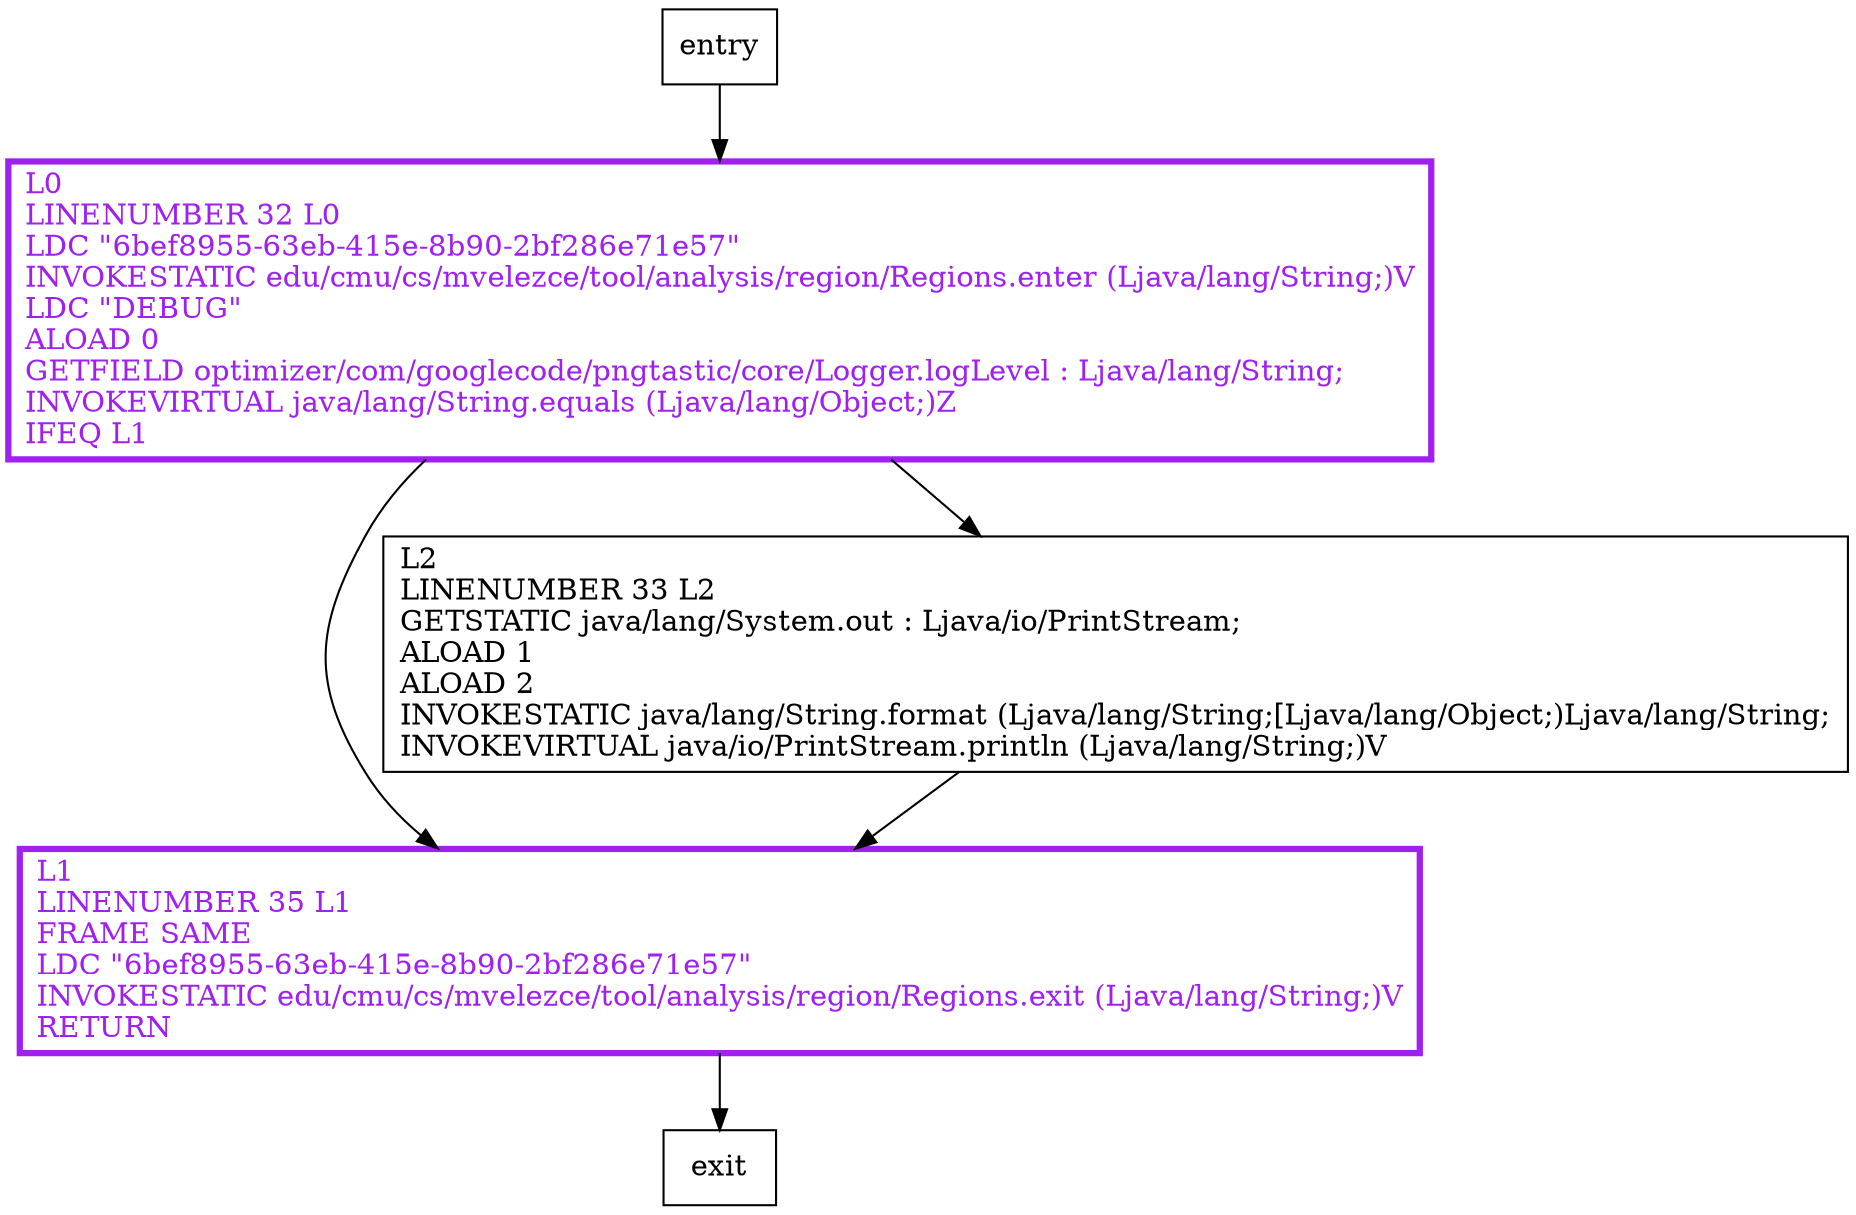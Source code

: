 digraph debug {
node [shape=record];
871849759 [label="L0\lLINENUMBER 32 L0\lLDC \"6bef8955-63eb-415e-8b90-2bf286e71e57\"\lINVOKESTATIC edu/cmu/cs/mvelezce/tool/analysis/region/Regions.enter (Ljava/lang/String;)V\lLDC \"DEBUG\"\lALOAD 0\lGETFIELD optimizer/com/googlecode/pngtastic/core/Logger.logLevel : Ljava/lang/String;\lINVOKEVIRTUAL java/lang/String.equals (Ljava/lang/Object;)Z\lIFEQ L1\l"];
437142147 [label="L1\lLINENUMBER 35 L1\lFRAME SAME\lLDC \"6bef8955-63eb-415e-8b90-2bf286e71e57\"\lINVOKESTATIC edu/cmu/cs/mvelezce/tool/analysis/region/Regions.exit (Ljava/lang/String;)V\lRETURN\l"];
296031588 [label="L2\lLINENUMBER 33 L2\lGETSTATIC java/lang/System.out : Ljava/io/PrintStream;\lALOAD 1\lALOAD 2\lINVOKESTATIC java/lang/String.format (Ljava/lang/String;[Ljava/lang/Object;)Ljava/lang/String;\lINVOKEVIRTUAL java/io/PrintStream.println (Ljava/lang/String;)V\l"];
entry;
exit;
entry -> 871849759;
871849759 -> 437142147;
871849759 -> 296031588;
437142147 -> exit;
296031588 -> 437142147;
871849759[fontcolor="purple", penwidth=3, color="purple"];
437142147[fontcolor="purple", penwidth=3, color="purple"];
}
